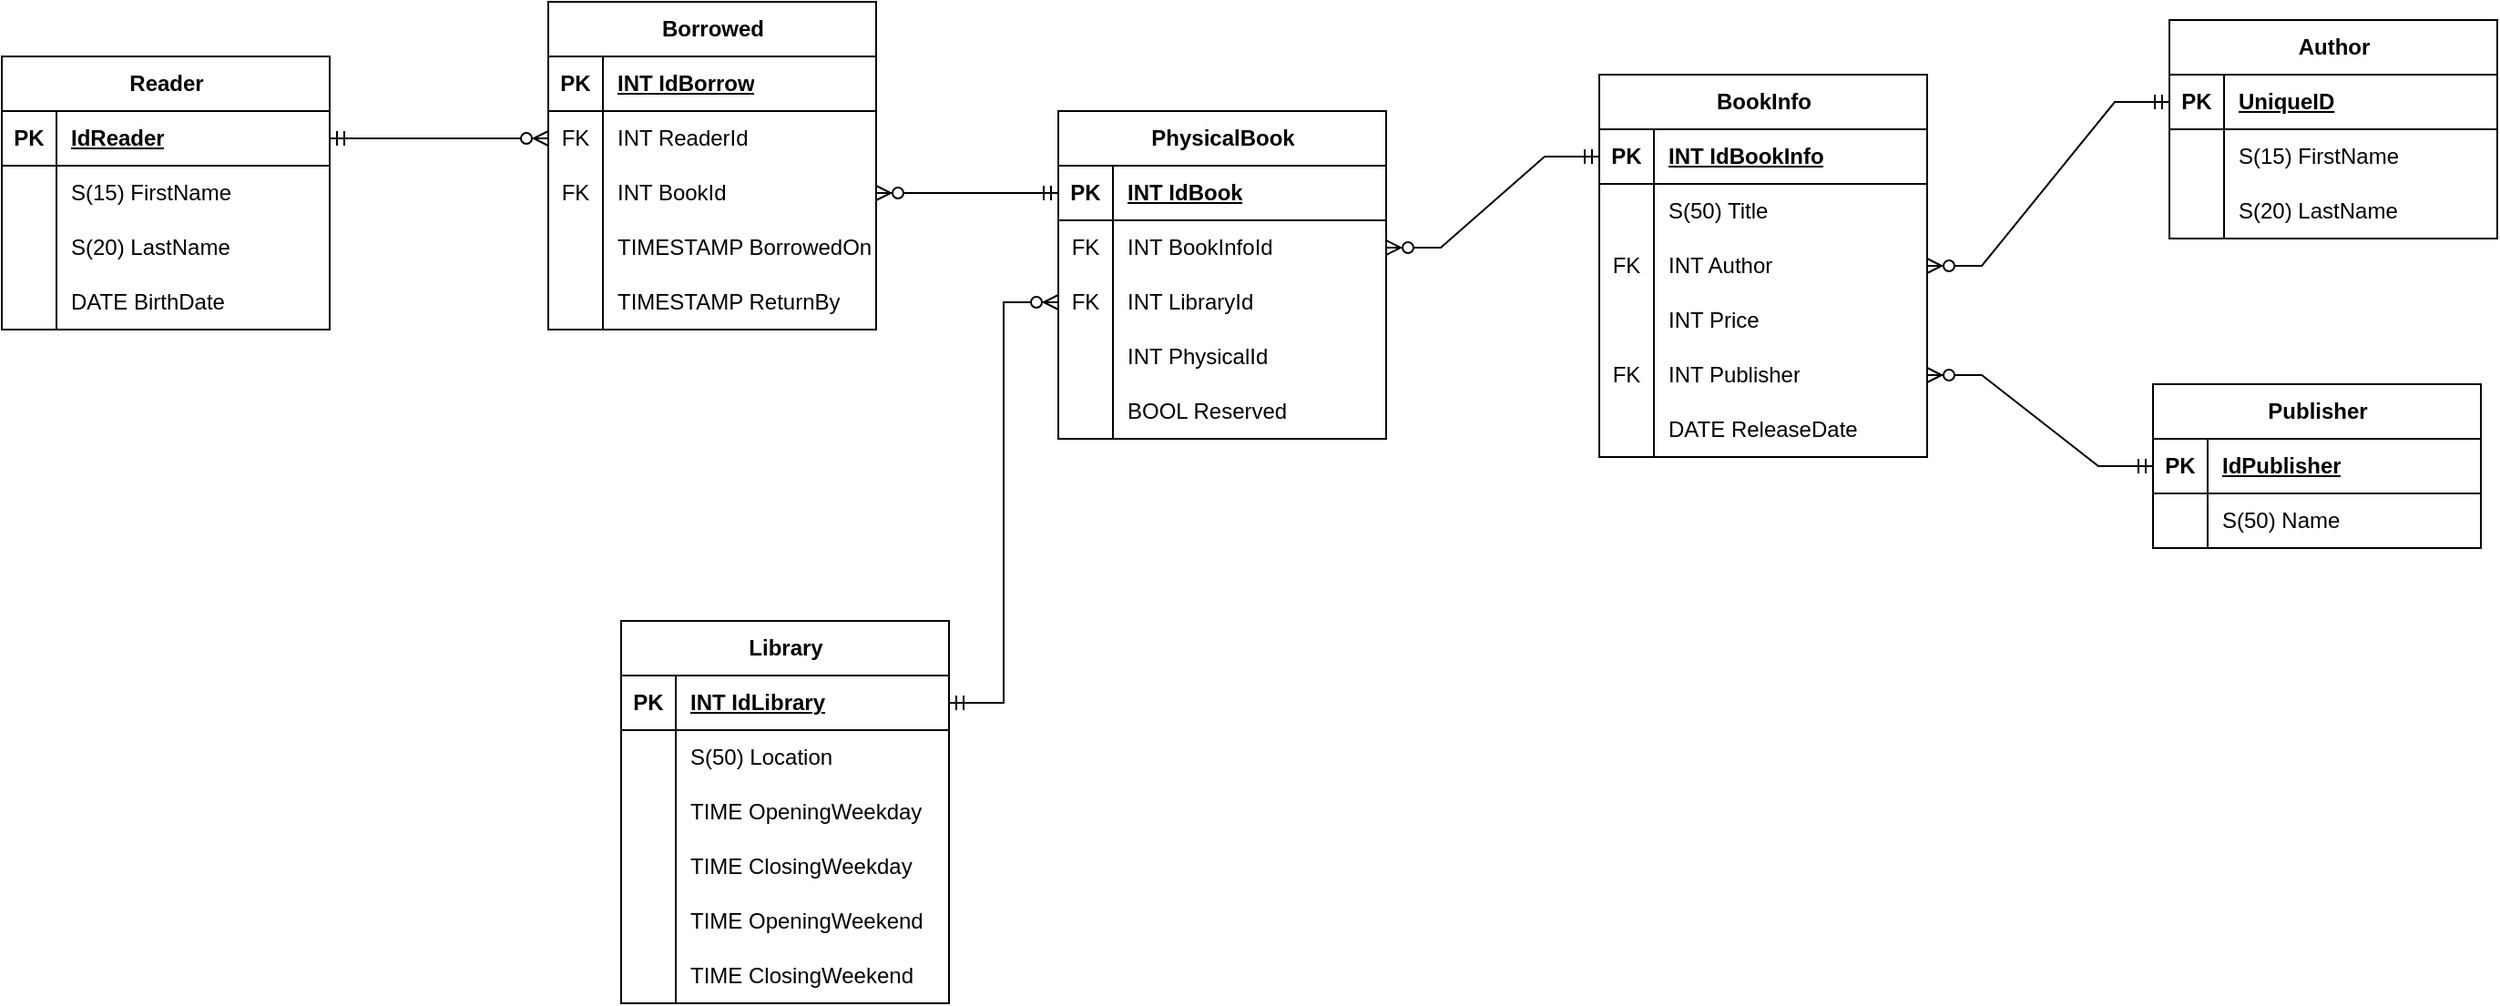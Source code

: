 <mxfile version="26.0.9">
  <diagram name="Page-1" id="H3n5F5GdRUQRuuN8SuTl">
    <mxGraphModel dx="1050" dy="538" grid="1" gridSize="10" guides="1" tooltips="1" connect="1" arrows="1" fold="1" page="1" pageScale="1" pageWidth="827" pageHeight="1169" math="0" shadow="0">
      <root>
        <mxCell id="0" />
        <mxCell id="1" parent="0" />
        <mxCell id="oEB_X7-9_w6loHZVES-b-1" value="BookInfo" style="shape=table;startSize=30;container=1;collapsible=1;childLayout=tableLayout;fixedRows=1;rowLines=0;fontStyle=1;align=center;resizeLast=1;html=1;" parent="1" vertex="1">
          <mxGeometry x="907" y="220" width="180" height="210" as="geometry">
            <mxRectangle x="280" y="150" width="70" height="30" as="alternateBounds" />
          </mxGeometry>
        </mxCell>
        <mxCell id="oEB_X7-9_w6loHZVES-b-2" value="" style="shape=tableRow;horizontal=0;startSize=0;swimlaneHead=0;swimlaneBody=0;fillColor=none;collapsible=0;dropTarget=0;points=[[0,0.5],[1,0.5]];portConstraint=eastwest;top=0;left=0;right=0;bottom=1;" parent="oEB_X7-9_w6loHZVES-b-1" vertex="1">
          <mxGeometry y="30" width="180" height="30" as="geometry" />
        </mxCell>
        <mxCell id="oEB_X7-9_w6loHZVES-b-3" value="PK" style="shape=partialRectangle;connectable=0;fillColor=none;top=0;left=0;bottom=0;right=0;fontStyle=1;overflow=hidden;whiteSpace=wrap;html=1;" parent="oEB_X7-9_w6loHZVES-b-2" vertex="1">
          <mxGeometry width="30" height="30" as="geometry">
            <mxRectangle width="30" height="30" as="alternateBounds" />
          </mxGeometry>
        </mxCell>
        <mxCell id="oEB_X7-9_w6loHZVES-b-4" value="INT IdBookInfo" style="shape=partialRectangle;connectable=0;fillColor=none;top=0;left=0;bottom=0;right=0;align=left;spacingLeft=6;fontStyle=5;overflow=hidden;whiteSpace=wrap;html=1;" parent="oEB_X7-9_w6loHZVES-b-2" vertex="1">
          <mxGeometry x="30" width="150" height="30" as="geometry">
            <mxRectangle width="150" height="30" as="alternateBounds" />
          </mxGeometry>
        </mxCell>
        <mxCell id="oEB_X7-9_w6loHZVES-b-5" value="" style="shape=tableRow;horizontal=0;startSize=0;swimlaneHead=0;swimlaneBody=0;fillColor=none;collapsible=0;dropTarget=0;points=[[0,0.5],[1,0.5]];portConstraint=eastwest;top=0;left=0;right=0;bottom=0;" parent="oEB_X7-9_w6loHZVES-b-1" vertex="1">
          <mxGeometry y="60" width="180" height="30" as="geometry" />
        </mxCell>
        <mxCell id="oEB_X7-9_w6loHZVES-b-6" value="" style="shape=partialRectangle;connectable=0;fillColor=none;top=0;left=0;bottom=0;right=0;editable=1;overflow=hidden;whiteSpace=wrap;html=1;" parent="oEB_X7-9_w6loHZVES-b-5" vertex="1">
          <mxGeometry width="30" height="30" as="geometry">
            <mxRectangle width="30" height="30" as="alternateBounds" />
          </mxGeometry>
        </mxCell>
        <mxCell id="oEB_X7-9_w6loHZVES-b-7" value="S(50) Title" style="shape=partialRectangle;connectable=0;fillColor=none;top=0;left=0;bottom=0;right=0;align=left;spacingLeft=6;overflow=hidden;whiteSpace=wrap;html=1;" parent="oEB_X7-9_w6loHZVES-b-5" vertex="1">
          <mxGeometry x="30" width="150" height="30" as="geometry">
            <mxRectangle width="150" height="30" as="alternateBounds" />
          </mxGeometry>
        </mxCell>
        <mxCell id="oEB_X7-9_w6loHZVES-b-8" value="" style="shape=tableRow;horizontal=0;startSize=0;swimlaneHead=0;swimlaneBody=0;fillColor=none;collapsible=0;dropTarget=0;points=[[0,0.5],[1,0.5]];portConstraint=eastwest;top=0;left=0;right=0;bottom=0;" parent="oEB_X7-9_w6loHZVES-b-1" vertex="1">
          <mxGeometry y="90" width="180" height="30" as="geometry" />
        </mxCell>
        <mxCell id="oEB_X7-9_w6loHZVES-b-9" value="FK" style="shape=partialRectangle;connectable=0;fillColor=none;top=0;left=0;bottom=0;right=0;editable=1;overflow=hidden;whiteSpace=wrap;html=1;" parent="oEB_X7-9_w6loHZVES-b-8" vertex="1">
          <mxGeometry width="30" height="30" as="geometry">
            <mxRectangle width="30" height="30" as="alternateBounds" />
          </mxGeometry>
        </mxCell>
        <mxCell id="oEB_X7-9_w6loHZVES-b-10" value="INT Author" style="shape=partialRectangle;connectable=0;fillColor=none;top=0;left=0;bottom=0;right=0;align=left;spacingLeft=6;overflow=hidden;whiteSpace=wrap;html=1;" parent="oEB_X7-9_w6loHZVES-b-8" vertex="1">
          <mxGeometry x="30" width="150" height="30" as="geometry">
            <mxRectangle width="150" height="30" as="alternateBounds" />
          </mxGeometry>
        </mxCell>
        <mxCell id="oEB_X7-9_w6loHZVES-b-11" value="" style="shape=tableRow;horizontal=0;startSize=0;swimlaneHead=0;swimlaneBody=0;fillColor=none;collapsible=0;dropTarget=0;points=[[0,0.5],[1,0.5]];portConstraint=eastwest;top=0;left=0;right=0;bottom=0;" parent="oEB_X7-9_w6loHZVES-b-1" vertex="1">
          <mxGeometry y="120" width="180" height="30" as="geometry" />
        </mxCell>
        <mxCell id="oEB_X7-9_w6loHZVES-b-12" value="" style="shape=partialRectangle;connectable=0;fillColor=none;top=0;left=0;bottom=0;right=0;editable=1;overflow=hidden;whiteSpace=wrap;html=1;" parent="oEB_X7-9_w6loHZVES-b-11" vertex="1">
          <mxGeometry width="30" height="30" as="geometry">
            <mxRectangle width="30" height="30" as="alternateBounds" />
          </mxGeometry>
        </mxCell>
        <mxCell id="oEB_X7-9_w6loHZVES-b-13" value="INT Price" style="shape=partialRectangle;connectable=0;fillColor=none;top=0;left=0;bottom=0;right=0;align=left;spacingLeft=6;overflow=hidden;whiteSpace=wrap;html=1;" parent="oEB_X7-9_w6loHZVES-b-11" vertex="1">
          <mxGeometry x="30" width="150" height="30" as="geometry">
            <mxRectangle width="150" height="30" as="alternateBounds" />
          </mxGeometry>
        </mxCell>
        <mxCell id="oEB_X7-9_w6loHZVES-b-27" value="" style="shape=tableRow;horizontal=0;startSize=0;swimlaneHead=0;swimlaneBody=0;fillColor=none;collapsible=0;dropTarget=0;points=[[0,0.5],[1,0.5]];portConstraint=eastwest;top=0;left=0;right=0;bottom=0;" parent="oEB_X7-9_w6loHZVES-b-1" vertex="1">
          <mxGeometry y="150" width="180" height="30" as="geometry" />
        </mxCell>
        <mxCell id="oEB_X7-9_w6loHZVES-b-28" value="FK" style="shape=partialRectangle;connectable=0;fillColor=none;top=0;left=0;bottom=0;right=0;editable=1;overflow=hidden;whiteSpace=wrap;html=1;" parent="oEB_X7-9_w6loHZVES-b-27" vertex="1">
          <mxGeometry width="30" height="30" as="geometry">
            <mxRectangle width="30" height="30" as="alternateBounds" />
          </mxGeometry>
        </mxCell>
        <mxCell id="oEB_X7-9_w6loHZVES-b-29" value="INT Publisher" style="shape=partialRectangle;connectable=0;fillColor=none;top=0;left=0;bottom=0;right=0;align=left;spacingLeft=6;overflow=hidden;whiteSpace=wrap;html=1;" parent="oEB_X7-9_w6loHZVES-b-27" vertex="1">
          <mxGeometry x="30" width="150" height="30" as="geometry">
            <mxRectangle width="150" height="30" as="alternateBounds" />
          </mxGeometry>
        </mxCell>
        <mxCell id="oEB_X7-9_w6loHZVES-b-30" value="" style="shape=tableRow;horizontal=0;startSize=0;swimlaneHead=0;swimlaneBody=0;fillColor=none;collapsible=0;dropTarget=0;points=[[0,0.5],[1,0.5]];portConstraint=eastwest;top=0;left=0;right=0;bottom=0;" parent="oEB_X7-9_w6loHZVES-b-1" vertex="1">
          <mxGeometry y="180" width="180" height="30" as="geometry" />
        </mxCell>
        <mxCell id="oEB_X7-9_w6loHZVES-b-31" value="" style="shape=partialRectangle;connectable=0;fillColor=none;top=0;left=0;bottom=0;right=0;editable=1;overflow=hidden;whiteSpace=wrap;html=1;" parent="oEB_X7-9_w6loHZVES-b-30" vertex="1">
          <mxGeometry width="30" height="30" as="geometry">
            <mxRectangle width="30" height="30" as="alternateBounds" />
          </mxGeometry>
        </mxCell>
        <mxCell id="oEB_X7-9_w6loHZVES-b-32" value="DATE ReleaseDate" style="shape=partialRectangle;connectable=0;fillColor=none;top=0;left=0;bottom=0;right=0;align=left;spacingLeft=6;overflow=hidden;whiteSpace=wrap;html=1;" parent="oEB_X7-9_w6loHZVES-b-30" vertex="1">
          <mxGeometry x="30" width="150" height="30" as="geometry">
            <mxRectangle width="150" height="30" as="alternateBounds" />
          </mxGeometry>
        </mxCell>
        <mxCell id="oEB_X7-9_w6loHZVES-b-40" value="Publisher" style="shape=table;startSize=30;container=1;collapsible=1;childLayout=tableLayout;fixedRows=1;rowLines=0;fontStyle=1;align=center;resizeLast=1;html=1;" parent="1" vertex="1">
          <mxGeometry x="1211" y="390" width="180" height="90" as="geometry" />
        </mxCell>
        <mxCell id="oEB_X7-9_w6loHZVES-b-41" value="" style="shape=tableRow;horizontal=0;startSize=0;swimlaneHead=0;swimlaneBody=0;fillColor=none;collapsible=0;dropTarget=0;points=[[0,0.5],[1,0.5]];portConstraint=eastwest;top=0;left=0;right=0;bottom=1;" parent="oEB_X7-9_w6loHZVES-b-40" vertex="1">
          <mxGeometry y="30" width="180" height="30" as="geometry" />
        </mxCell>
        <mxCell id="oEB_X7-9_w6loHZVES-b-42" value="PK" style="shape=partialRectangle;connectable=0;fillColor=none;top=0;left=0;bottom=0;right=0;fontStyle=1;overflow=hidden;whiteSpace=wrap;html=1;" parent="oEB_X7-9_w6loHZVES-b-41" vertex="1">
          <mxGeometry width="30" height="30" as="geometry">
            <mxRectangle width="30" height="30" as="alternateBounds" />
          </mxGeometry>
        </mxCell>
        <mxCell id="oEB_X7-9_w6loHZVES-b-43" value="IdPublisher" style="shape=partialRectangle;connectable=0;fillColor=none;top=0;left=0;bottom=0;right=0;align=left;spacingLeft=6;fontStyle=5;overflow=hidden;whiteSpace=wrap;html=1;" parent="oEB_X7-9_w6loHZVES-b-41" vertex="1">
          <mxGeometry x="30" width="150" height="30" as="geometry">
            <mxRectangle width="150" height="30" as="alternateBounds" />
          </mxGeometry>
        </mxCell>
        <mxCell id="oEB_X7-9_w6loHZVES-b-44" value="" style="shape=tableRow;horizontal=0;startSize=0;swimlaneHead=0;swimlaneBody=0;fillColor=none;collapsible=0;dropTarget=0;points=[[0,0.5],[1,0.5]];portConstraint=eastwest;top=0;left=0;right=0;bottom=0;" parent="oEB_X7-9_w6loHZVES-b-40" vertex="1">
          <mxGeometry y="60" width="180" height="30" as="geometry" />
        </mxCell>
        <mxCell id="oEB_X7-9_w6loHZVES-b-45" value="" style="shape=partialRectangle;connectable=0;fillColor=none;top=0;left=0;bottom=0;right=0;editable=1;overflow=hidden;whiteSpace=wrap;html=1;" parent="oEB_X7-9_w6loHZVES-b-44" vertex="1">
          <mxGeometry width="30" height="30" as="geometry">
            <mxRectangle width="30" height="30" as="alternateBounds" />
          </mxGeometry>
        </mxCell>
        <mxCell id="oEB_X7-9_w6loHZVES-b-46" value="&lt;div&gt;S(50) Name&lt;/div&gt;" style="shape=partialRectangle;connectable=0;fillColor=none;top=0;left=0;bottom=0;right=0;align=left;spacingLeft=6;overflow=hidden;whiteSpace=wrap;html=1;" parent="oEB_X7-9_w6loHZVES-b-44" vertex="1">
          <mxGeometry x="30" width="150" height="30" as="geometry">
            <mxRectangle width="150" height="30" as="alternateBounds" />
          </mxGeometry>
        </mxCell>
        <mxCell id="oEB_X7-9_w6loHZVES-b-53" value="Author" style="shape=table;startSize=30;container=1;collapsible=1;childLayout=tableLayout;fixedRows=1;rowLines=0;fontStyle=1;align=center;resizeLast=1;html=1;" parent="1" vertex="1">
          <mxGeometry x="1220" y="190" width="180" height="120" as="geometry" />
        </mxCell>
        <mxCell id="oEB_X7-9_w6loHZVES-b-54" value="" style="shape=tableRow;horizontal=0;startSize=0;swimlaneHead=0;swimlaneBody=0;fillColor=none;collapsible=0;dropTarget=0;points=[[0,0.5],[1,0.5]];portConstraint=eastwest;top=0;left=0;right=0;bottom=1;" parent="oEB_X7-9_w6loHZVES-b-53" vertex="1">
          <mxGeometry y="30" width="180" height="30" as="geometry" />
        </mxCell>
        <mxCell id="oEB_X7-9_w6loHZVES-b-55" value="PK" style="shape=partialRectangle;connectable=0;fillColor=none;top=0;left=0;bottom=0;right=0;fontStyle=1;overflow=hidden;whiteSpace=wrap;html=1;" parent="oEB_X7-9_w6loHZVES-b-54" vertex="1">
          <mxGeometry width="30" height="30" as="geometry">
            <mxRectangle width="30" height="30" as="alternateBounds" />
          </mxGeometry>
        </mxCell>
        <mxCell id="oEB_X7-9_w6loHZVES-b-56" value="UniqueID" style="shape=partialRectangle;connectable=0;fillColor=none;top=0;left=0;bottom=0;right=0;align=left;spacingLeft=6;fontStyle=5;overflow=hidden;whiteSpace=wrap;html=1;" parent="oEB_X7-9_w6loHZVES-b-54" vertex="1">
          <mxGeometry x="30" width="150" height="30" as="geometry">
            <mxRectangle width="150" height="30" as="alternateBounds" />
          </mxGeometry>
        </mxCell>
        <mxCell id="oEB_X7-9_w6loHZVES-b-57" value="" style="shape=tableRow;horizontal=0;startSize=0;swimlaneHead=0;swimlaneBody=0;fillColor=none;collapsible=0;dropTarget=0;points=[[0,0.5],[1,0.5]];portConstraint=eastwest;top=0;left=0;right=0;bottom=0;" parent="oEB_X7-9_w6loHZVES-b-53" vertex="1">
          <mxGeometry y="60" width="180" height="30" as="geometry" />
        </mxCell>
        <mxCell id="oEB_X7-9_w6loHZVES-b-58" value="" style="shape=partialRectangle;connectable=0;fillColor=none;top=0;left=0;bottom=0;right=0;editable=1;overflow=hidden;whiteSpace=wrap;html=1;" parent="oEB_X7-9_w6loHZVES-b-57" vertex="1">
          <mxGeometry width="30" height="30" as="geometry">
            <mxRectangle width="30" height="30" as="alternateBounds" />
          </mxGeometry>
        </mxCell>
        <mxCell id="oEB_X7-9_w6loHZVES-b-59" value="S(15) FirstName" style="shape=partialRectangle;connectable=0;fillColor=none;top=0;left=0;bottom=0;right=0;align=left;spacingLeft=6;overflow=hidden;whiteSpace=wrap;html=1;" parent="oEB_X7-9_w6loHZVES-b-57" vertex="1">
          <mxGeometry x="30" width="150" height="30" as="geometry">
            <mxRectangle width="150" height="30" as="alternateBounds" />
          </mxGeometry>
        </mxCell>
        <mxCell id="oEB_X7-9_w6loHZVES-b-60" value="" style="shape=tableRow;horizontal=0;startSize=0;swimlaneHead=0;swimlaneBody=0;fillColor=none;collapsible=0;dropTarget=0;points=[[0,0.5],[1,0.5]];portConstraint=eastwest;top=0;left=0;right=0;bottom=0;" parent="oEB_X7-9_w6loHZVES-b-53" vertex="1">
          <mxGeometry y="90" width="180" height="30" as="geometry" />
        </mxCell>
        <mxCell id="oEB_X7-9_w6loHZVES-b-61" value="" style="shape=partialRectangle;connectable=0;fillColor=none;top=0;left=0;bottom=0;right=0;editable=1;overflow=hidden;whiteSpace=wrap;html=1;" parent="oEB_X7-9_w6loHZVES-b-60" vertex="1">
          <mxGeometry width="30" height="30" as="geometry">
            <mxRectangle width="30" height="30" as="alternateBounds" />
          </mxGeometry>
        </mxCell>
        <mxCell id="oEB_X7-9_w6loHZVES-b-62" value="S(20) LastName" style="shape=partialRectangle;connectable=0;fillColor=none;top=0;left=0;bottom=0;right=0;align=left;spacingLeft=6;overflow=hidden;whiteSpace=wrap;html=1;" parent="oEB_X7-9_w6loHZVES-b-60" vertex="1">
          <mxGeometry x="30" width="150" height="30" as="geometry">
            <mxRectangle width="150" height="30" as="alternateBounds" />
          </mxGeometry>
        </mxCell>
        <mxCell id="oEB_X7-9_w6loHZVES-b-66" value="Library" style="shape=table;startSize=30;container=1;collapsible=1;childLayout=tableLayout;fixedRows=1;rowLines=0;fontStyle=1;align=center;resizeLast=1;html=1;" parent="1" vertex="1">
          <mxGeometry x="370" y="520" width="180" height="210" as="geometry" />
        </mxCell>
        <mxCell id="oEB_X7-9_w6loHZVES-b-67" value="" style="shape=tableRow;horizontal=0;startSize=0;swimlaneHead=0;swimlaneBody=0;fillColor=none;collapsible=0;dropTarget=0;points=[[0,0.5],[1,0.5]];portConstraint=eastwest;top=0;left=0;right=0;bottom=1;" parent="oEB_X7-9_w6loHZVES-b-66" vertex="1">
          <mxGeometry y="30" width="180" height="30" as="geometry" />
        </mxCell>
        <mxCell id="oEB_X7-9_w6loHZVES-b-68" value="PK" style="shape=partialRectangle;connectable=0;fillColor=none;top=0;left=0;bottom=0;right=0;fontStyle=1;overflow=hidden;whiteSpace=wrap;html=1;" parent="oEB_X7-9_w6loHZVES-b-67" vertex="1">
          <mxGeometry width="30" height="30" as="geometry">
            <mxRectangle width="30" height="30" as="alternateBounds" />
          </mxGeometry>
        </mxCell>
        <mxCell id="oEB_X7-9_w6loHZVES-b-69" value="INT IdLibrary" style="shape=partialRectangle;connectable=0;fillColor=none;top=0;left=0;bottom=0;right=0;align=left;spacingLeft=6;fontStyle=5;overflow=hidden;whiteSpace=wrap;html=1;" parent="oEB_X7-9_w6loHZVES-b-67" vertex="1">
          <mxGeometry x="30" width="150" height="30" as="geometry">
            <mxRectangle width="150" height="30" as="alternateBounds" />
          </mxGeometry>
        </mxCell>
        <mxCell id="oEB_X7-9_w6loHZVES-b-73" value="" style="shape=tableRow;horizontal=0;startSize=0;swimlaneHead=0;swimlaneBody=0;fillColor=none;collapsible=0;dropTarget=0;points=[[0,0.5],[1,0.5]];portConstraint=eastwest;top=0;left=0;right=0;bottom=0;" parent="oEB_X7-9_w6loHZVES-b-66" vertex="1">
          <mxGeometry y="60" width="180" height="30" as="geometry" />
        </mxCell>
        <mxCell id="oEB_X7-9_w6loHZVES-b-74" value="" style="shape=partialRectangle;connectable=0;fillColor=none;top=0;left=0;bottom=0;right=0;editable=1;overflow=hidden;whiteSpace=wrap;html=1;" parent="oEB_X7-9_w6loHZVES-b-73" vertex="1">
          <mxGeometry width="30" height="30" as="geometry">
            <mxRectangle width="30" height="30" as="alternateBounds" />
          </mxGeometry>
        </mxCell>
        <mxCell id="oEB_X7-9_w6loHZVES-b-75" value="S(50) Location" style="shape=partialRectangle;connectable=0;fillColor=none;top=0;left=0;bottom=0;right=0;align=left;spacingLeft=6;overflow=hidden;whiteSpace=wrap;html=1;" parent="oEB_X7-9_w6loHZVES-b-73" vertex="1">
          <mxGeometry x="30" width="150" height="30" as="geometry">
            <mxRectangle width="150" height="30" as="alternateBounds" />
          </mxGeometry>
        </mxCell>
        <mxCell id="oEB_X7-9_w6loHZVES-b-76" value="" style="shape=tableRow;horizontal=0;startSize=0;swimlaneHead=0;swimlaneBody=0;fillColor=none;collapsible=0;dropTarget=0;points=[[0,0.5],[1,0.5]];portConstraint=eastwest;top=0;left=0;right=0;bottom=0;" parent="oEB_X7-9_w6loHZVES-b-66" vertex="1">
          <mxGeometry y="90" width="180" height="30" as="geometry" />
        </mxCell>
        <mxCell id="oEB_X7-9_w6loHZVES-b-77" value="" style="shape=partialRectangle;connectable=0;fillColor=none;top=0;left=0;bottom=0;right=0;editable=1;overflow=hidden;whiteSpace=wrap;html=1;" parent="oEB_X7-9_w6loHZVES-b-76" vertex="1">
          <mxGeometry width="30" height="30" as="geometry">
            <mxRectangle width="30" height="30" as="alternateBounds" />
          </mxGeometry>
        </mxCell>
        <mxCell id="oEB_X7-9_w6loHZVES-b-78" value="TIME OpeningWeekday" style="shape=partialRectangle;connectable=0;fillColor=none;top=0;left=0;bottom=0;right=0;align=left;spacingLeft=6;overflow=hidden;whiteSpace=wrap;html=1;" parent="oEB_X7-9_w6loHZVES-b-76" vertex="1">
          <mxGeometry x="30" width="150" height="30" as="geometry">
            <mxRectangle width="150" height="30" as="alternateBounds" />
          </mxGeometry>
        </mxCell>
        <mxCell id="ZiraOcBM7JONXdeI3ZjT-58" value="" style="shape=tableRow;horizontal=0;startSize=0;swimlaneHead=0;swimlaneBody=0;fillColor=none;collapsible=0;dropTarget=0;points=[[0,0.5],[1,0.5]];portConstraint=eastwest;top=0;left=0;right=0;bottom=0;" parent="oEB_X7-9_w6loHZVES-b-66" vertex="1">
          <mxGeometry y="120" width="180" height="30" as="geometry" />
        </mxCell>
        <mxCell id="ZiraOcBM7JONXdeI3ZjT-59" value="" style="shape=partialRectangle;connectable=0;fillColor=none;top=0;left=0;bottom=0;right=0;editable=1;overflow=hidden;whiteSpace=wrap;html=1;" parent="ZiraOcBM7JONXdeI3ZjT-58" vertex="1">
          <mxGeometry width="30" height="30" as="geometry">
            <mxRectangle width="30" height="30" as="alternateBounds" />
          </mxGeometry>
        </mxCell>
        <mxCell id="ZiraOcBM7JONXdeI3ZjT-60" value="TIME ClosingWeekday" style="shape=partialRectangle;connectable=0;fillColor=none;top=0;left=0;bottom=0;right=0;align=left;spacingLeft=6;overflow=hidden;whiteSpace=wrap;html=1;" parent="ZiraOcBM7JONXdeI3ZjT-58" vertex="1">
          <mxGeometry x="30" width="150" height="30" as="geometry">
            <mxRectangle width="150" height="30" as="alternateBounds" />
          </mxGeometry>
        </mxCell>
        <mxCell id="ZiraOcBM7JONXdeI3ZjT-1" value="" style="shape=tableRow;horizontal=0;startSize=0;swimlaneHead=0;swimlaneBody=0;fillColor=none;collapsible=0;dropTarget=0;points=[[0,0.5],[1,0.5]];portConstraint=eastwest;top=0;left=0;right=0;bottom=0;" parent="oEB_X7-9_w6loHZVES-b-66" vertex="1">
          <mxGeometry y="150" width="180" height="30" as="geometry" />
        </mxCell>
        <mxCell id="ZiraOcBM7JONXdeI3ZjT-2" value="" style="shape=partialRectangle;connectable=0;fillColor=none;top=0;left=0;bottom=0;right=0;editable=1;overflow=hidden;whiteSpace=wrap;html=1;" parent="ZiraOcBM7JONXdeI3ZjT-1" vertex="1">
          <mxGeometry width="30" height="30" as="geometry">
            <mxRectangle width="30" height="30" as="alternateBounds" />
          </mxGeometry>
        </mxCell>
        <mxCell id="ZiraOcBM7JONXdeI3ZjT-3" value="TIME&amp;nbsp;OpeningWeekend " style="shape=partialRectangle;connectable=0;fillColor=none;top=0;left=0;bottom=0;right=0;align=left;spacingLeft=6;overflow=hidden;whiteSpace=wrap;html=1;" parent="ZiraOcBM7JONXdeI3ZjT-1" vertex="1">
          <mxGeometry x="30" width="150" height="30" as="geometry">
            <mxRectangle width="150" height="30" as="alternateBounds" />
          </mxGeometry>
        </mxCell>
        <mxCell id="ZiraOcBM7JONXdeI3ZjT-61" value="" style="shape=tableRow;horizontal=0;startSize=0;swimlaneHead=0;swimlaneBody=0;fillColor=none;collapsible=0;dropTarget=0;points=[[0,0.5],[1,0.5]];portConstraint=eastwest;top=0;left=0;right=0;bottom=0;" parent="oEB_X7-9_w6loHZVES-b-66" vertex="1">
          <mxGeometry y="180" width="180" height="30" as="geometry" />
        </mxCell>
        <mxCell id="ZiraOcBM7JONXdeI3ZjT-62" value="" style="shape=partialRectangle;connectable=0;fillColor=none;top=0;left=0;bottom=0;right=0;editable=1;overflow=hidden;whiteSpace=wrap;html=1;" parent="ZiraOcBM7JONXdeI3ZjT-61" vertex="1">
          <mxGeometry width="30" height="30" as="geometry">
            <mxRectangle width="30" height="30" as="alternateBounds" />
          </mxGeometry>
        </mxCell>
        <mxCell id="ZiraOcBM7JONXdeI3ZjT-63" value="TIME ClosingWeekend " style="shape=partialRectangle;connectable=0;fillColor=none;top=0;left=0;bottom=0;right=0;align=left;spacingLeft=6;overflow=hidden;whiteSpace=wrap;html=1;" parent="ZiraOcBM7JONXdeI3ZjT-61" vertex="1">
          <mxGeometry x="30" width="150" height="30" as="geometry">
            <mxRectangle width="150" height="30" as="alternateBounds" />
          </mxGeometry>
        </mxCell>
        <mxCell id="oEB_X7-9_w6loHZVES-b-80" value="PhysicalBook" style="shape=table;startSize=30;container=1;collapsible=1;childLayout=tableLayout;fixedRows=1;rowLines=0;fontStyle=1;align=center;resizeLast=1;html=1;" parent="1" vertex="1">
          <mxGeometry x="610" y="240" width="180" height="180" as="geometry" />
        </mxCell>
        <mxCell id="oEB_X7-9_w6loHZVES-b-81" value="" style="shape=tableRow;horizontal=0;startSize=0;swimlaneHead=0;swimlaneBody=0;fillColor=none;collapsible=0;dropTarget=0;points=[[0,0.5],[1,0.5]];portConstraint=eastwest;top=0;left=0;right=0;bottom=1;" parent="oEB_X7-9_w6loHZVES-b-80" vertex="1">
          <mxGeometry y="30" width="180" height="30" as="geometry" />
        </mxCell>
        <mxCell id="oEB_X7-9_w6loHZVES-b-82" value="PK" style="shape=partialRectangle;connectable=0;fillColor=none;top=0;left=0;bottom=0;right=0;fontStyle=1;overflow=hidden;whiteSpace=wrap;html=1;" parent="oEB_X7-9_w6loHZVES-b-81" vertex="1">
          <mxGeometry width="30" height="30" as="geometry">
            <mxRectangle width="30" height="30" as="alternateBounds" />
          </mxGeometry>
        </mxCell>
        <mxCell id="oEB_X7-9_w6loHZVES-b-83" value="INT IdBook" style="shape=partialRectangle;connectable=0;fillColor=none;top=0;left=0;bottom=0;right=0;align=left;spacingLeft=6;fontStyle=5;overflow=hidden;whiteSpace=wrap;html=1;" parent="oEB_X7-9_w6loHZVES-b-81" vertex="1">
          <mxGeometry x="30" width="150" height="30" as="geometry">
            <mxRectangle width="150" height="30" as="alternateBounds" />
          </mxGeometry>
        </mxCell>
        <mxCell id="oEB_X7-9_w6loHZVES-b-84" value="" style="shape=tableRow;horizontal=0;startSize=0;swimlaneHead=0;swimlaneBody=0;fillColor=none;collapsible=0;dropTarget=0;points=[[0,0.5],[1,0.5]];portConstraint=eastwest;top=0;left=0;right=0;bottom=0;" parent="oEB_X7-9_w6loHZVES-b-80" vertex="1">
          <mxGeometry y="60" width="180" height="30" as="geometry" />
        </mxCell>
        <mxCell id="oEB_X7-9_w6loHZVES-b-85" value="FK" style="shape=partialRectangle;connectable=0;fillColor=none;top=0;left=0;bottom=0;right=0;editable=1;overflow=hidden;whiteSpace=wrap;html=1;" parent="oEB_X7-9_w6loHZVES-b-84" vertex="1">
          <mxGeometry width="30" height="30" as="geometry">
            <mxRectangle width="30" height="30" as="alternateBounds" />
          </mxGeometry>
        </mxCell>
        <mxCell id="oEB_X7-9_w6loHZVES-b-86" value="INT BookInfoId" style="shape=partialRectangle;connectable=0;fillColor=none;top=0;left=0;bottom=0;right=0;align=left;spacingLeft=6;overflow=hidden;whiteSpace=wrap;html=1;" parent="oEB_X7-9_w6loHZVES-b-84" vertex="1">
          <mxGeometry x="30" width="150" height="30" as="geometry">
            <mxRectangle width="150" height="30" as="alternateBounds" />
          </mxGeometry>
        </mxCell>
        <mxCell id="oEB_X7-9_w6loHZVES-b-87" value="" style="shape=tableRow;horizontal=0;startSize=0;swimlaneHead=0;swimlaneBody=0;fillColor=none;collapsible=0;dropTarget=0;points=[[0,0.5],[1,0.5]];portConstraint=eastwest;top=0;left=0;right=0;bottom=0;" parent="oEB_X7-9_w6loHZVES-b-80" vertex="1">
          <mxGeometry y="90" width="180" height="30" as="geometry" />
        </mxCell>
        <mxCell id="oEB_X7-9_w6loHZVES-b-88" value="FK" style="shape=partialRectangle;connectable=0;fillColor=none;top=0;left=0;bottom=0;right=0;editable=1;overflow=hidden;whiteSpace=wrap;html=1;" parent="oEB_X7-9_w6loHZVES-b-87" vertex="1">
          <mxGeometry width="30" height="30" as="geometry">
            <mxRectangle width="30" height="30" as="alternateBounds" />
          </mxGeometry>
        </mxCell>
        <mxCell id="oEB_X7-9_w6loHZVES-b-89" value="INT LibraryId" style="shape=partialRectangle;connectable=0;fillColor=none;top=0;left=0;bottom=0;right=0;align=left;spacingLeft=6;overflow=hidden;whiteSpace=wrap;html=1;" parent="oEB_X7-9_w6loHZVES-b-87" vertex="1">
          <mxGeometry x="30" width="150" height="30" as="geometry">
            <mxRectangle width="150" height="30" as="alternateBounds" />
          </mxGeometry>
        </mxCell>
        <mxCell id="oEB_X7-9_w6loHZVES-b-90" value="" style="shape=tableRow;horizontal=0;startSize=0;swimlaneHead=0;swimlaneBody=0;fillColor=none;collapsible=0;dropTarget=0;points=[[0,0.5],[1,0.5]];portConstraint=eastwest;top=0;left=0;right=0;bottom=0;" parent="oEB_X7-9_w6loHZVES-b-80" vertex="1">
          <mxGeometry y="120" width="180" height="30" as="geometry" />
        </mxCell>
        <mxCell id="oEB_X7-9_w6loHZVES-b-91" value="" style="shape=partialRectangle;connectable=0;fillColor=none;top=0;left=0;bottom=0;right=0;editable=1;overflow=hidden;whiteSpace=wrap;html=1;" parent="oEB_X7-9_w6loHZVES-b-90" vertex="1">
          <mxGeometry width="30" height="30" as="geometry">
            <mxRectangle width="30" height="30" as="alternateBounds" />
          </mxGeometry>
        </mxCell>
        <mxCell id="oEB_X7-9_w6loHZVES-b-92" value="INT PhysicalId" style="shape=partialRectangle;connectable=0;fillColor=none;top=0;left=0;bottom=0;right=0;align=left;spacingLeft=6;overflow=hidden;whiteSpace=wrap;html=1;" parent="oEB_X7-9_w6loHZVES-b-90" vertex="1">
          <mxGeometry x="30" width="150" height="30" as="geometry">
            <mxRectangle width="150" height="30" as="alternateBounds" />
          </mxGeometry>
        </mxCell>
        <mxCell id="ZiraOcBM7JONXdeI3ZjT-8" value="" style="shape=tableRow;horizontal=0;startSize=0;swimlaneHead=0;swimlaneBody=0;fillColor=none;collapsible=0;dropTarget=0;points=[[0,0.5],[1,0.5]];portConstraint=eastwest;top=0;left=0;right=0;bottom=0;" parent="oEB_X7-9_w6loHZVES-b-80" vertex="1">
          <mxGeometry y="150" width="180" height="30" as="geometry" />
        </mxCell>
        <mxCell id="ZiraOcBM7JONXdeI3ZjT-9" value="" style="shape=partialRectangle;connectable=0;fillColor=none;top=0;left=0;bottom=0;right=0;editable=1;overflow=hidden;whiteSpace=wrap;html=1;" parent="ZiraOcBM7JONXdeI3ZjT-8" vertex="1">
          <mxGeometry width="30" height="30" as="geometry">
            <mxRectangle width="30" height="30" as="alternateBounds" />
          </mxGeometry>
        </mxCell>
        <mxCell id="ZiraOcBM7JONXdeI3ZjT-10" value="BOOL Reserved" style="shape=partialRectangle;connectable=0;fillColor=none;top=0;left=0;bottom=0;right=0;align=left;spacingLeft=6;overflow=hidden;whiteSpace=wrap;html=1;" parent="ZiraOcBM7JONXdeI3ZjT-8" vertex="1">
          <mxGeometry x="30" width="150" height="30" as="geometry">
            <mxRectangle width="150" height="30" as="alternateBounds" />
          </mxGeometry>
        </mxCell>
        <mxCell id="ZiraOcBM7JONXdeI3ZjT-14" value="Borrowed" style="shape=table;startSize=30;container=1;collapsible=1;childLayout=tableLayout;fixedRows=1;rowLines=0;fontStyle=1;align=center;resizeLast=1;html=1;" parent="1" vertex="1">
          <mxGeometry x="330" y="180" width="180" height="180" as="geometry" />
        </mxCell>
        <mxCell id="ZiraOcBM7JONXdeI3ZjT-15" value="" style="shape=tableRow;horizontal=0;startSize=0;swimlaneHead=0;swimlaneBody=0;fillColor=none;collapsible=0;dropTarget=0;points=[[0,0.5],[1,0.5]];portConstraint=eastwest;top=0;left=0;right=0;bottom=1;" parent="ZiraOcBM7JONXdeI3ZjT-14" vertex="1">
          <mxGeometry y="30" width="180" height="30" as="geometry" />
        </mxCell>
        <mxCell id="ZiraOcBM7JONXdeI3ZjT-16" value="PK" style="shape=partialRectangle;connectable=0;fillColor=none;top=0;left=0;bottom=0;right=0;fontStyle=1;overflow=hidden;whiteSpace=wrap;html=1;" parent="ZiraOcBM7JONXdeI3ZjT-15" vertex="1">
          <mxGeometry width="30" height="30" as="geometry">
            <mxRectangle width="30" height="30" as="alternateBounds" />
          </mxGeometry>
        </mxCell>
        <mxCell id="ZiraOcBM7JONXdeI3ZjT-17" value="INT IdBorrow" style="shape=partialRectangle;connectable=0;fillColor=none;top=0;left=0;bottom=0;right=0;align=left;spacingLeft=6;fontStyle=5;overflow=hidden;whiteSpace=wrap;html=1;" parent="ZiraOcBM7JONXdeI3ZjT-15" vertex="1">
          <mxGeometry x="30" width="150" height="30" as="geometry">
            <mxRectangle width="150" height="30" as="alternateBounds" />
          </mxGeometry>
        </mxCell>
        <mxCell id="ZiraOcBM7JONXdeI3ZjT-18" value="" style="shape=tableRow;horizontal=0;startSize=0;swimlaneHead=0;swimlaneBody=0;fillColor=none;collapsible=0;dropTarget=0;points=[[0,0.5],[1,0.5]];portConstraint=eastwest;top=0;left=0;right=0;bottom=0;" parent="ZiraOcBM7JONXdeI3ZjT-14" vertex="1">
          <mxGeometry y="60" width="180" height="30" as="geometry" />
        </mxCell>
        <mxCell id="ZiraOcBM7JONXdeI3ZjT-19" value="FK" style="shape=partialRectangle;connectable=0;fillColor=none;top=0;left=0;bottom=0;right=0;editable=1;overflow=hidden;whiteSpace=wrap;html=1;" parent="ZiraOcBM7JONXdeI3ZjT-18" vertex="1">
          <mxGeometry width="30" height="30" as="geometry">
            <mxRectangle width="30" height="30" as="alternateBounds" />
          </mxGeometry>
        </mxCell>
        <mxCell id="ZiraOcBM7JONXdeI3ZjT-20" value="INT ReaderId" style="shape=partialRectangle;connectable=0;fillColor=none;top=0;left=0;bottom=0;right=0;align=left;spacingLeft=6;overflow=hidden;whiteSpace=wrap;html=1;" parent="ZiraOcBM7JONXdeI3ZjT-18" vertex="1">
          <mxGeometry x="30" width="150" height="30" as="geometry">
            <mxRectangle width="150" height="30" as="alternateBounds" />
          </mxGeometry>
        </mxCell>
        <mxCell id="ZiraOcBM7JONXdeI3ZjT-21" value="" style="shape=tableRow;horizontal=0;startSize=0;swimlaneHead=0;swimlaneBody=0;fillColor=none;collapsible=0;dropTarget=0;points=[[0,0.5],[1,0.5]];portConstraint=eastwest;top=0;left=0;right=0;bottom=0;" parent="ZiraOcBM7JONXdeI3ZjT-14" vertex="1">
          <mxGeometry y="90" width="180" height="30" as="geometry" />
        </mxCell>
        <mxCell id="ZiraOcBM7JONXdeI3ZjT-22" value="FK" style="shape=partialRectangle;connectable=0;fillColor=none;top=0;left=0;bottom=0;right=0;editable=1;overflow=hidden;whiteSpace=wrap;html=1;" parent="ZiraOcBM7JONXdeI3ZjT-21" vertex="1">
          <mxGeometry width="30" height="30" as="geometry">
            <mxRectangle width="30" height="30" as="alternateBounds" />
          </mxGeometry>
        </mxCell>
        <mxCell id="ZiraOcBM7JONXdeI3ZjT-23" value="INT BookId" style="shape=partialRectangle;connectable=0;fillColor=none;top=0;left=0;bottom=0;right=0;align=left;spacingLeft=6;overflow=hidden;whiteSpace=wrap;html=1;" parent="ZiraOcBM7JONXdeI3ZjT-21" vertex="1">
          <mxGeometry x="30" width="150" height="30" as="geometry">
            <mxRectangle width="150" height="30" as="alternateBounds" />
          </mxGeometry>
        </mxCell>
        <mxCell id="ZiraOcBM7JONXdeI3ZjT-24" value="" style="shape=tableRow;horizontal=0;startSize=0;swimlaneHead=0;swimlaneBody=0;fillColor=none;collapsible=0;dropTarget=0;points=[[0,0.5],[1,0.5]];portConstraint=eastwest;top=0;left=0;right=0;bottom=0;" parent="ZiraOcBM7JONXdeI3ZjT-14" vertex="1">
          <mxGeometry y="120" width="180" height="30" as="geometry" />
        </mxCell>
        <mxCell id="ZiraOcBM7JONXdeI3ZjT-25" value="" style="shape=partialRectangle;connectable=0;fillColor=none;top=0;left=0;bottom=0;right=0;editable=1;overflow=hidden;whiteSpace=wrap;html=1;" parent="ZiraOcBM7JONXdeI3ZjT-24" vertex="1">
          <mxGeometry width="30" height="30" as="geometry">
            <mxRectangle width="30" height="30" as="alternateBounds" />
          </mxGeometry>
        </mxCell>
        <mxCell id="ZiraOcBM7JONXdeI3ZjT-26" value="TIMESTAMP BorrowedOn" style="shape=partialRectangle;connectable=0;fillColor=none;top=0;left=0;bottom=0;right=0;align=left;spacingLeft=6;overflow=hidden;whiteSpace=wrap;html=1;" parent="ZiraOcBM7JONXdeI3ZjT-24" vertex="1">
          <mxGeometry x="30" width="150" height="30" as="geometry">
            <mxRectangle width="150" height="30" as="alternateBounds" />
          </mxGeometry>
        </mxCell>
        <mxCell id="ZiraOcBM7JONXdeI3ZjT-44" value="" style="shape=tableRow;horizontal=0;startSize=0;swimlaneHead=0;swimlaneBody=0;fillColor=none;collapsible=0;dropTarget=0;points=[[0,0.5],[1,0.5]];portConstraint=eastwest;top=0;left=0;right=0;bottom=0;" parent="ZiraOcBM7JONXdeI3ZjT-14" vertex="1">
          <mxGeometry y="150" width="180" height="30" as="geometry" />
        </mxCell>
        <mxCell id="ZiraOcBM7JONXdeI3ZjT-45" value="" style="shape=partialRectangle;connectable=0;fillColor=none;top=0;left=0;bottom=0;right=0;editable=1;overflow=hidden;whiteSpace=wrap;html=1;" parent="ZiraOcBM7JONXdeI3ZjT-44" vertex="1">
          <mxGeometry width="30" height="30" as="geometry">
            <mxRectangle width="30" height="30" as="alternateBounds" />
          </mxGeometry>
        </mxCell>
        <mxCell id="ZiraOcBM7JONXdeI3ZjT-46" value="TIMESTAMP ReturnBy" style="shape=partialRectangle;connectable=0;fillColor=none;top=0;left=0;bottom=0;right=0;align=left;spacingLeft=6;overflow=hidden;whiteSpace=wrap;html=1;" parent="ZiraOcBM7JONXdeI3ZjT-44" vertex="1">
          <mxGeometry x="30" width="150" height="30" as="geometry">
            <mxRectangle width="150" height="30" as="alternateBounds" />
          </mxGeometry>
        </mxCell>
        <mxCell id="ZiraOcBM7JONXdeI3ZjT-27" value="Reader" style="shape=table;startSize=30;container=1;collapsible=1;childLayout=tableLayout;fixedRows=1;rowLines=0;fontStyle=1;align=center;resizeLast=1;html=1;" parent="1" vertex="1">
          <mxGeometry x="30" y="210" width="180" height="150" as="geometry" />
        </mxCell>
        <mxCell id="ZiraOcBM7JONXdeI3ZjT-28" value="" style="shape=tableRow;horizontal=0;startSize=0;swimlaneHead=0;swimlaneBody=0;fillColor=none;collapsible=0;dropTarget=0;points=[[0,0.5],[1,0.5]];portConstraint=eastwest;top=0;left=0;right=0;bottom=1;" parent="ZiraOcBM7JONXdeI3ZjT-27" vertex="1">
          <mxGeometry y="30" width="180" height="30" as="geometry" />
        </mxCell>
        <mxCell id="ZiraOcBM7JONXdeI3ZjT-29" value="PK" style="shape=partialRectangle;connectable=0;fillColor=none;top=0;left=0;bottom=0;right=0;fontStyle=1;overflow=hidden;whiteSpace=wrap;html=1;" parent="ZiraOcBM7JONXdeI3ZjT-28" vertex="1">
          <mxGeometry width="30" height="30" as="geometry">
            <mxRectangle width="30" height="30" as="alternateBounds" />
          </mxGeometry>
        </mxCell>
        <mxCell id="ZiraOcBM7JONXdeI3ZjT-30" value="IdReader" style="shape=partialRectangle;connectable=0;fillColor=none;top=0;left=0;bottom=0;right=0;align=left;spacingLeft=6;fontStyle=5;overflow=hidden;whiteSpace=wrap;html=1;" parent="ZiraOcBM7JONXdeI3ZjT-28" vertex="1">
          <mxGeometry x="30" width="150" height="30" as="geometry">
            <mxRectangle width="150" height="30" as="alternateBounds" />
          </mxGeometry>
        </mxCell>
        <mxCell id="ZiraOcBM7JONXdeI3ZjT-31" value="" style="shape=tableRow;horizontal=0;startSize=0;swimlaneHead=0;swimlaneBody=0;fillColor=none;collapsible=0;dropTarget=0;points=[[0,0.5],[1,0.5]];portConstraint=eastwest;top=0;left=0;right=0;bottom=0;" parent="ZiraOcBM7JONXdeI3ZjT-27" vertex="1">
          <mxGeometry y="60" width="180" height="30" as="geometry" />
        </mxCell>
        <mxCell id="ZiraOcBM7JONXdeI3ZjT-32" value="" style="shape=partialRectangle;connectable=0;fillColor=none;top=0;left=0;bottom=0;right=0;editable=1;overflow=hidden;whiteSpace=wrap;html=1;" parent="ZiraOcBM7JONXdeI3ZjT-31" vertex="1">
          <mxGeometry width="30" height="30" as="geometry">
            <mxRectangle width="30" height="30" as="alternateBounds" />
          </mxGeometry>
        </mxCell>
        <mxCell id="ZiraOcBM7JONXdeI3ZjT-33" value="S(15) FirstName" style="shape=partialRectangle;connectable=0;fillColor=none;top=0;left=0;bottom=0;right=0;align=left;spacingLeft=6;overflow=hidden;whiteSpace=wrap;html=1;" parent="ZiraOcBM7JONXdeI3ZjT-31" vertex="1">
          <mxGeometry x="30" width="150" height="30" as="geometry">
            <mxRectangle width="150" height="30" as="alternateBounds" />
          </mxGeometry>
        </mxCell>
        <mxCell id="ZiraOcBM7JONXdeI3ZjT-34" value="" style="shape=tableRow;horizontal=0;startSize=0;swimlaneHead=0;swimlaneBody=0;fillColor=none;collapsible=0;dropTarget=0;points=[[0,0.5],[1,0.5]];portConstraint=eastwest;top=0;left=0;right=0;bottom=0;" parent="ZiraOcBM7JONXdeI3ZjT-27" vertex="1">
          <mxGeometry y="90" width="180" height="30" as="geometry" />
        </mxCell>
        <mxCell id="ZiraOcBM7JONXdeI3ZjT-35" value="" style="shape=partialRectangle;connectable=0;fillColor=none;top=0;left=0;bottom=0;right=0;editable=1;overflow=hidden;whiteSpace=wrap;html=1;" parent="ZiraOcBM7JONXdeI3ZjT-34" vertex="1">
          <mxGeometry width="30" height="30" as="geometry">
            <mxRectangle width="30" height="30" as="alternateBounds" />
          </mxGeometry>
        </mxCell>
        <mxCell id="ZiraOcBM7JONXdeI3ZjT-36" value="S(20) LastName" style="shape=partialRectangle;connectable=0;fillColor=none;top=0;left=0;bottom=0;right=0;align=left;spacingLeft=6;overflow=hidden;whiteSpace=wrap;html=1;" parent="ZiraOcBM7JONXdeI3ZjT-34" vertex="1">
          <mxGeometry x="30" width="150" height="30" as="geometry">
            <mxRectangle width="150" height="30" as="alternateBounds" />
          </mxGeometry>
        </mxCell>
        <mxCell id="ZiraOcBM7JONXdeI3ZjT-37" value="" style="shape=tableRow;horizontal=0;startSize=0;swimlaneHead=0;swimlaneBody=0;fillColor=none;collapsible=0;dropTarget=0;points=[[0,0.5],[1,0.5]];portConstraint=eastwest;top=0;left=0;right=0;bottom=0;" parent="ZiraOcBM7JONXdeI3ZjT-27" vertex="1">
          <mxGeometry y="120" width="180" height="30" as="geometry" />
        </mxCell>
        <mxCell id="ZiraOcBM7JONXdeI3ZjT-38" value="" style="shape=partialRectangle;connectable=0;fillColor=none;top=0;left=0;bottom=0;right=0;editable=1;overflow=hidden;whiteSpace=wrap;html=1;" parent="ZiraOcBM7JONXdeI3ZjT-37" vertex="1">
          <mxGeometry width="30" height="30" as="geometry">
            <mxRectangle width="30" height="30" as="alternateBounds" />
          </mxGeometry>
        </mxCell>
        <mxCell id="ZiraOcBM7JONXdeI3ZjT-39" value="DATE BirthDate" style="shape=partialRectangle;connectable=0;fillColor=none;top=0;left=0;bottom=0;right=0;align=left;spacingLeft=6;overflow=hidden;whiteSpace=wrap;html=1;" parent="ZiraOcBM7JONXdeI3ZjT-37" vertex="1">
          <mxGeometry x="30" width="150" height="30" as="geometry">
            <mxRectangle width="150" height="30" as="alternateBounds" />
          </mxGeometry>
        </mxCell>
        <mxCell id="ZiraOcBM7JONXdeI3ZjT-53" value="" style="edgeStyle=entityRelationEdgeStyle;fontSize=12;html=1;endArrow=ERzeroToMany;startArrow=ERmandOne;rounded=0;" parent="1" source="ZiraOcBM7JONXdeI3ZjT-28" target="ZiraOcBM7JONXdeI3ZjT-18" edge="1">
          <mxGeometry width="100" height="100" relative="1" as="geometry">
            <mxPoint x="150" y="535" as="sourcePoint" />
            <mxPoint x="340" y="310" as="targetPoint" />
            <Array as="points">
              <mxPoint x="170" y="535" />
            </Array>
          </mxGeometry>
        </mxCell>
        <mxCell id="ZiraOcBM7JONXdeI3ZjT-54" value="" style="edgeStyle=entityRelationEdgeStyle;fontSize=12;html=1;endArrow=ERzeroToMany;startArrow=ERmandOne;rounded=0;" parent="1" source="oEB_X7-9_w6loHZVES-b-2" target="oEB_X7-9_w6loHZVES-b-84" edge="1">
          <mxGeometry width="100" height="100" relative="1" as="geometry">
            <mxPoint x="790" y="530" as="sourcePoint" />
            <mxPoint x="910" y="530" as="targetPoint" />
            <Array as="points">
              <mxPoint x="750" y="810" />
            </Array>
          </mxGeometry>
        </mxCell>
        <mxCell id="ZiraOcBM7JONXdeI3ZjT-55" value="" style="edgeStyle=entityRelationEdgeStyle;fontSize=12;html=1;endArrow=ERzeroToMany;startArrow=ERmandOne;rounded=0;" parent="1" source="oEB_X7-9_w6loHZVES-b-67" target="oEB_X7-9_w6loHZVES-b-87" edge="1">
          <mxGeometry width="100" height="100" relative="1" as="geometry">
            <mxPoint x="857" y="550" as="sourcePoint" />
            <mxPoint x="740" y="600" as="targetPoint" />
            <Array as="points">
              <mxPoint x="700" y="1095" />
            </Array>
          </mxGeometry>
        </mxCell>
        <mxCell id="ZiraOcBM7JONXdeI3ZjT-56" value="" style="edgeStyle=entityRelationEdgeStyle;fontSize=12;html=1;endArrow=ERzeroToMany;startArrow=ERmandOne;rounded=0;" parent="1" source="oEB_X7-9_w6loHZVES-b-41" target="oEB_X7-9_w6loHZVES-b-27" edge="1">
          <mxGeometry width="100" height="100" relative="1" as="geometry">
            <mxPoint x="800" y="650" as="sourcePoint" />
            <mxPoint x="860" y="430" as="targetPoint" />
            <Array as="points">
              <mxPoint x="950" y="1180" />
            </Array>
          </mxGeometry>
        </mxCell>
        <mxCell id="ZiraOcBM7JONXdeI3ZjT-57" value="" style="edgeStyle=entityRelationEdgeStyle;fontSize=12;html=1;endArrow=ERzeroToMany;startArrow=ERmandOne;rounded=0;" parent="1" source="oEB_X7-9_w6loHZVES-b-54" target="oEB_X7-9_w6loHZVES-b-8" edge="1">
          <mxGeometry width="100" height="100" relative="1" as="geometry">
            <mxPoint x="1080" y="720" as="sourcePoint" />
            <mxPoint x="1140" y="500" as="targetPoint" />
            <Array as="points">
              <mxPoint x="1230" y="1250" />
            </Array>
          </mxGeometry>
        </mxCell>
        <mxCell id="_QkCeyXEqW4T1YHXVxAN-1" value="" style="edgeStyle=entityRelationEdgeStyle;fontSize=12;html=1;endArrow=ERzeroToMany;startArrow=ERmandOne;rounded=0;" edge="1" parent="1" source="oEB_X7-9_w6loHZVES-b-81" target="ZiraOcBM7JONXdeI3ZjT-21">
          <mxGeometry width="100" height="100" relative="1" as="geometry">
            <mxPoint x="560" y="575" as="sourcePoint" />
            <mxPoint x="620" y="355" as="targetPoint" />
            <Array as="points">
              <mxPoint x="710" y="1105" />
            </Array>
          </mxGeometry>
        </mxCell>
      </root>
    </mxGraphModel>
  </diagram>
</mxfile>

